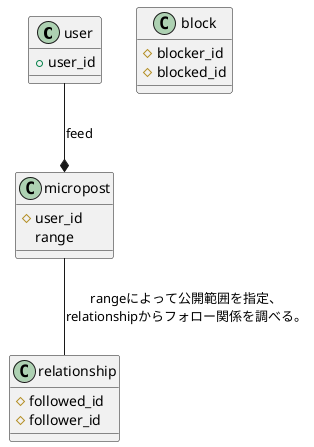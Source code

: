 @startuml

class user {
    +user_id
}


class relationship {
    #followed_id
    #follower_id
}


class micropost {
   # user_id
    range
}

'class mute {
'    #muter_id
'    #muted_id
'}

class block {
    #blocker_id
    #blocked_id
}

user --* micropost :feed

' 公開範囲の仕様
micropost -- relationship :rangeによって公開範囲を指定、\nrelationshipからフォロー関係を調べる。
'relationship -- 投稿user :range 1:follwer-userの場合 検索user.user_id

' muteの仕様
'user --* mute :muted_idに検索者が入っているデータがある場合
'mute -- micropost :検索者.id == muter_id で絞込まれたデータ群をmute.muted_id == micropost.user_idの投稿は検索から外す。（最優先する）

' blockの仕様
@enduml
